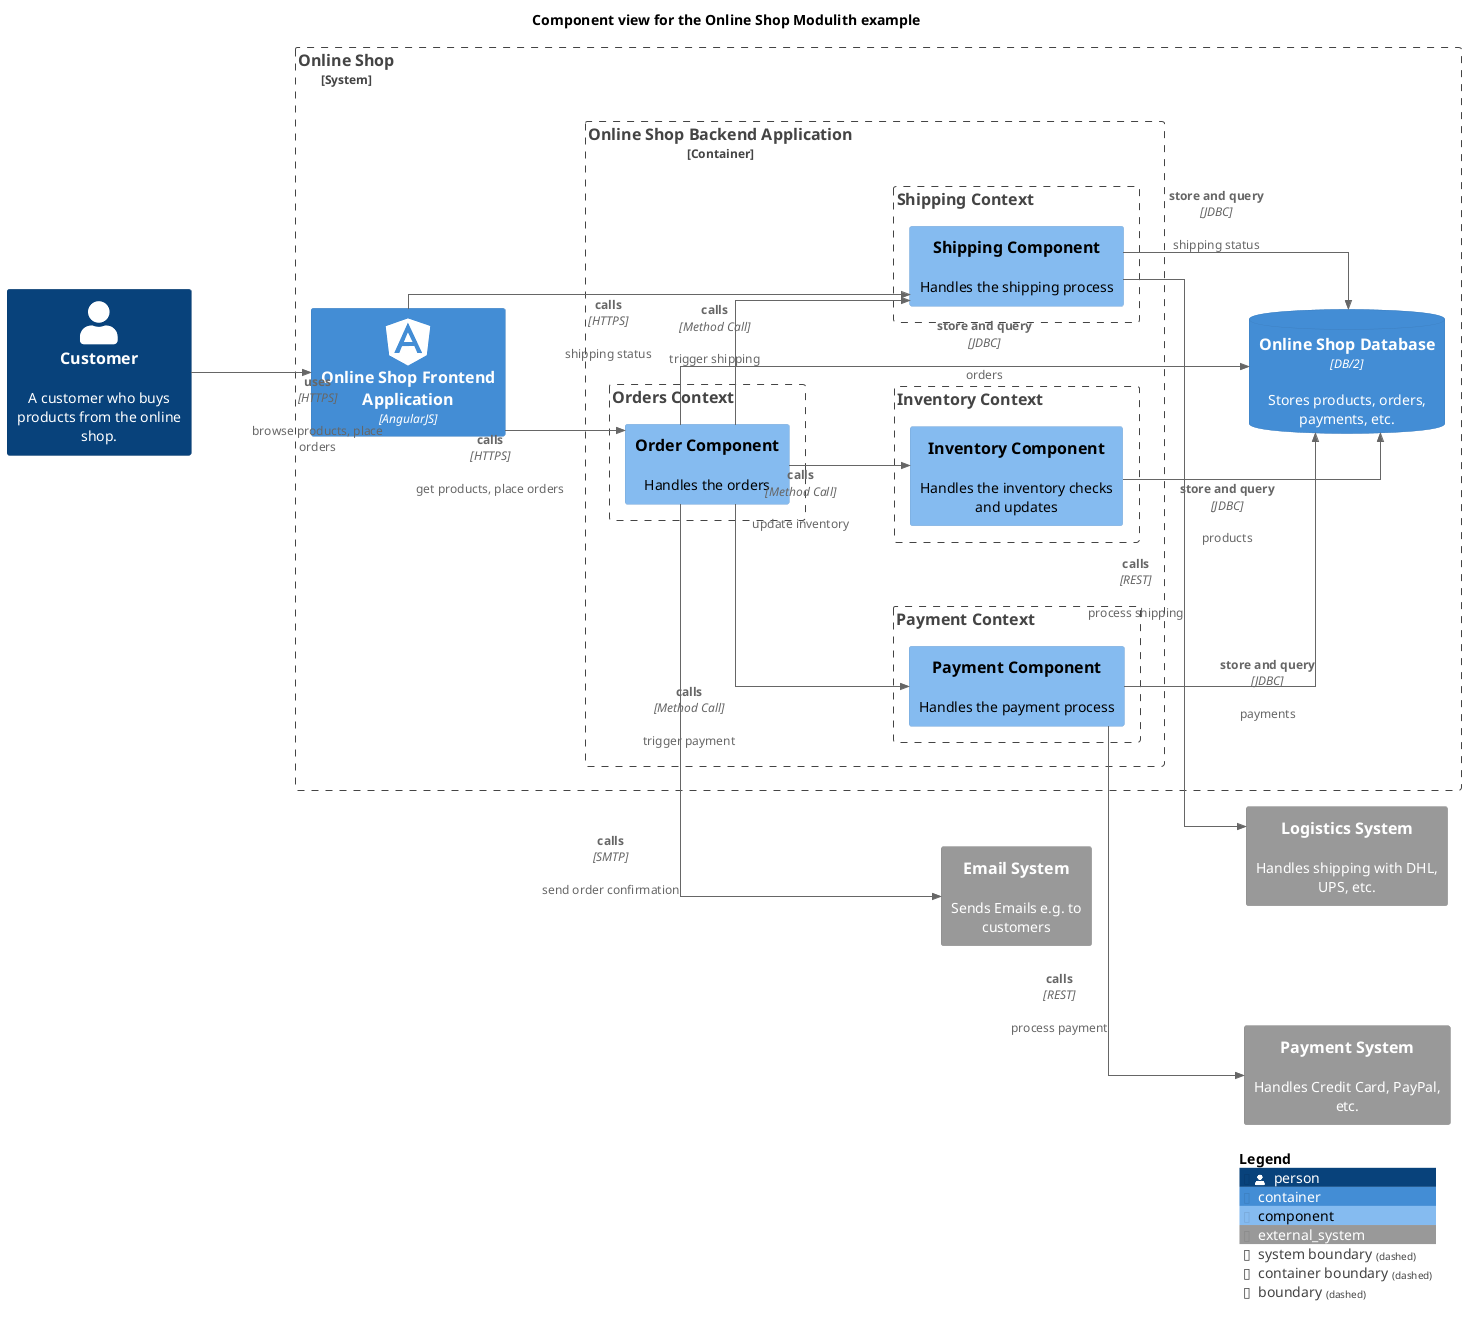 @startuml component-view
!include <C4/C4_Component.puml>
!include <awslib14/AWSCommon>
!include <awslib14/AWSC4Integration>
!include <azure/AzureCommon>
!include <azure/AzureC4Integration>
!include <tupadr3/common>
!include <tupadr3/devicons2/angularjs>


LAYOUT_LEFT_RIGHT()
skinparam linetype ortho


skinparam nodesep 120
skinparam ranksep 120
title Component view for the Online Shop Modulith example
System_Ext(softwareDevelopment_architecture_example_modulith_emailSystem, "Email System", $descr="Sends Emails e.g. to customers")
Person(softwareDevelopment_architecture_example_modulith_customer, "Customer", $descr="A customer who buys products from the online shop.")
System_Boundary(softwareDevelopment_architecture_example_modulith_onlineShopSystem, "Online Shop") {
  Container(softwareDevelopment_architecture_example_modulith_onlineShopFrontend, "Online Shop Frontend Application", $techn="AngularJS", $sprite="angularjs")
  Container_Boundary(softwareDevelopment_architecture_example_modulith_onlineShopBackend, "Online Shop Backend Application") {
    Boundary(softwareDevelopment_architecture_example_modulith_inventory, "Inventory Context") {
      Component(softwareDevelopment_architecture_example_modulith_inventoryComponent, "Inventory Component", $descr="Handles the inventory checks and updates")
    }
    Boundary(softwareDevelopment_architecture_example_modulith_payment, "Payment Context") {
      Component(softwareDevelopment_architecture_example_modulith_paymentComponent, "Payment Component", $descr="Handles the payment process")
    }
    Boundary(softwareDevelopment_architecture_example_modulith_orders, "Orders Context") {
      Component(softwareDevelopment_architecture_example_modulith_orderComponent, "Order Component", $descr="Handles the orders")
    }
    Boundary(softwareDevelopment_architecture_example_modulith_shipping, "Shipping Context") {
      Component(softwareDevelopment_architecture_example_modulith_shippingComponent, "Shipping Component", $descr="Handles the shipping process")
    }
  }
  ContainerDb(softwareDevelopment_architecture_example_modulith_onlineShopDb, "Online Shop Database", $descr="Stores products, orders, payments, etc.", $techn="DB/2")
}
System_Ext(softwareDevelopment_architecture_example_modulith_logisticsSystem, "Logistics System", $descr="Handles shipping with DHL, UPS, etc.")
System_Ext(softwareDevelopment_architecture_example_modulith_paymentSystem, "Payment System", $descr="Handles Credit Card, PayPal, etc.")
Rel(softwareDevelopment_architecture_example_modulith_orderComponent, softwareDevelopment_architecture_example_modulith_shippingComponent, "calls", $descr="trigger shipping", $techn="Method Call")
Rel(softwareDevelopment_architecture_example_modulith_shippingComponent, softwareDevelopment_architecture_example_modulith_logisticsSystem, "calls", $descr="process shipping", $techn="REST")
Rel(softwareDevelopment_architecture_example_modulith_orderComponent, softwareDevelopment_architecture_example_modulith_inventoryComponent, "calls", $descr="update inventory", $techn="Method Call")
Rel(softwareDevelopment_architecture_example_modulith_inventoryComponent, softwareDevelopment_architecture_example_modulith_onlineShopDb, "store and query", $descr="products", $techn="JDBC")
Rel(softwareDevelopment_architecture_example_modulith_paymentComponent, softwareDevelopment_architecture_example_modulith_onlineShopDb, "store and query", $descr="payments", $techn="JDBC")
Rel(softwareDevelopment_architecture_example_modulith_customer, softwareDevelopment_architecture_example_modulith_onlineShopFrontend, "uses", $descr="browse products, place orders", $techn="HTTPS")
Rel(softwareDevelopment_architecture_example_modulith_orderComponent, softwareDevelopment_architecture_example_modulith_paymentComponent, "calls", $descr="trigger payment", $techn="Method Call")
Rel(softwareDevelopment_architecture_example_modulith_orderComponent, softwareDevelopment_architecture_example_modulith_onlineShopDb, "store and query", $descr="orders", $techn="JDBC")
Rel(softwareDevelopment_architecture_example_modulith_paymentComponent, softwareDevelopment_architecture_example_modulith_paymentSystem, "calls", $descr="process payment", $techn="REST")
Rel(softwareDevelopment_architecture_example_modulith_onlineShopFrontend, softwareDevelopment_architecture_example_modulith_shippingComponent, "calls", $descr="shipping status", $techn="HTTPS")
Rel(softwareDevelopment_architecture_example_modulith_shippingComponent, softwareDevelopment_architecture_example_modulith_onlineShopDb, "store and query", $descr="shipping status", $techn="JDBC")
Rel(softwareDevelopment_architecture_example_modulith_orderComponent, softwareDevelopment_architecture_example_modulith_emailSystem, "calls", $descr="send order confirmation", $techn="SMTP")
Rel(softwareDevelopment_architecture_example_modulith_onlineShopFrontend, softwareDevelopment_architecture_example_modulith_orderComponent, "calls", $descr="get products, place orders", $techn="HTTPS")
SHOW_LEGEND()
@enduml
